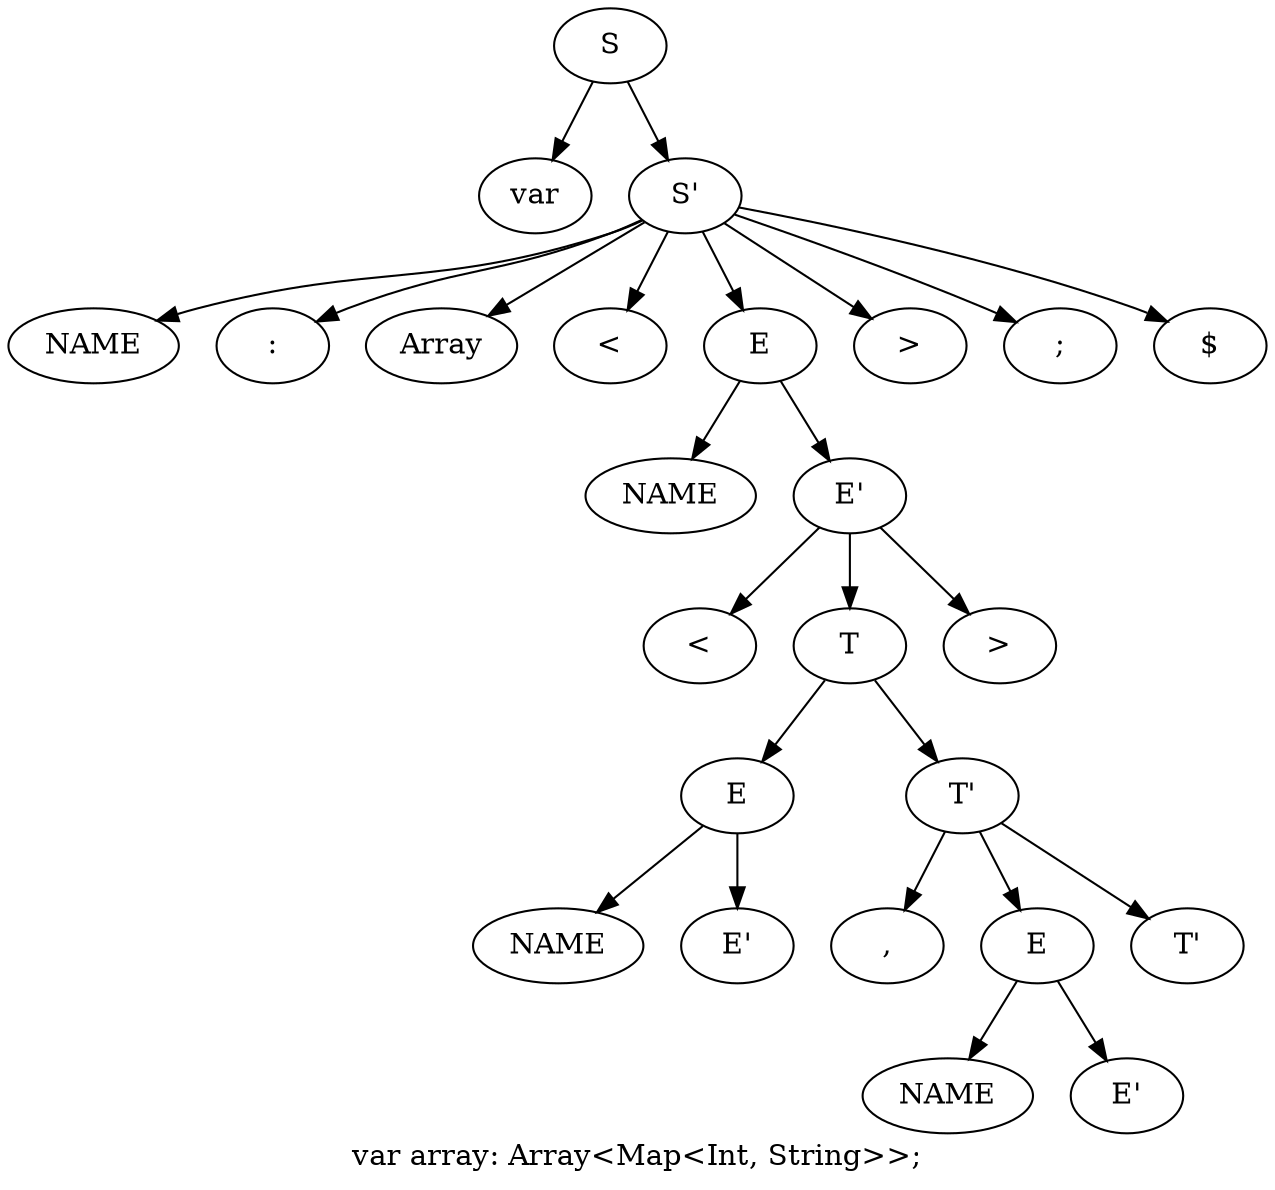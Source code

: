 digraph Tree {
"S74"[label="S"]
"S74" -> "var50";
"S74" -> "S'51";
"var50"[label="var"]
"S'51"[label="S'"]
"S'51" -> "NAME52";
"S'51" -> ":53";
"S'51" -> "Array54";
"S'51" -> "<55";
"S'51" -> "E70";
"S'51" -> ">71";
"S'51" -> ";72";
"S'51" -> "$73";
"NAME52"[label="NAME"]
":53"[label=":"]
"Array54"[label="Array"]
"<55"[label="<"]
"E70"[label="E"]
"E70" -> "NAME56";
"E70" -> "E'57";
"NAME56"[label="NAME"]
"E'57"[label="E'"]
"E'57" -> "<58";
"E'57" -> "T68";
"E'57" -> ">69";
"<58"[label="<"]
"T68"[label="T"]
"T68" -> "E61";
"T68" -> "T'62";
"E61"[label="E"]
"E61" -> "NAME59";
"E61" -> "E'60";
"NAME59"[label="NAME"]
"E'60"[label="E'"]
"T'62"[label="T'"]
"T'62" -> ",63";
"T'62" -> "E66";
"T'62" -> "T'67";
",63"[label=","]
"E66"[label="E"]
"E66" -> "NAME64";
"E66" -> "E'65";
"NAME64"[label="NAME"]
"E'65"[label="E'"]
"T'67"[label="T'"]
">69"[label=">"]
">71"[label=">"]
";72"[label=";"]
"$73"[label="$"]
label="var array: Array<Map<Int, String>>;";
}